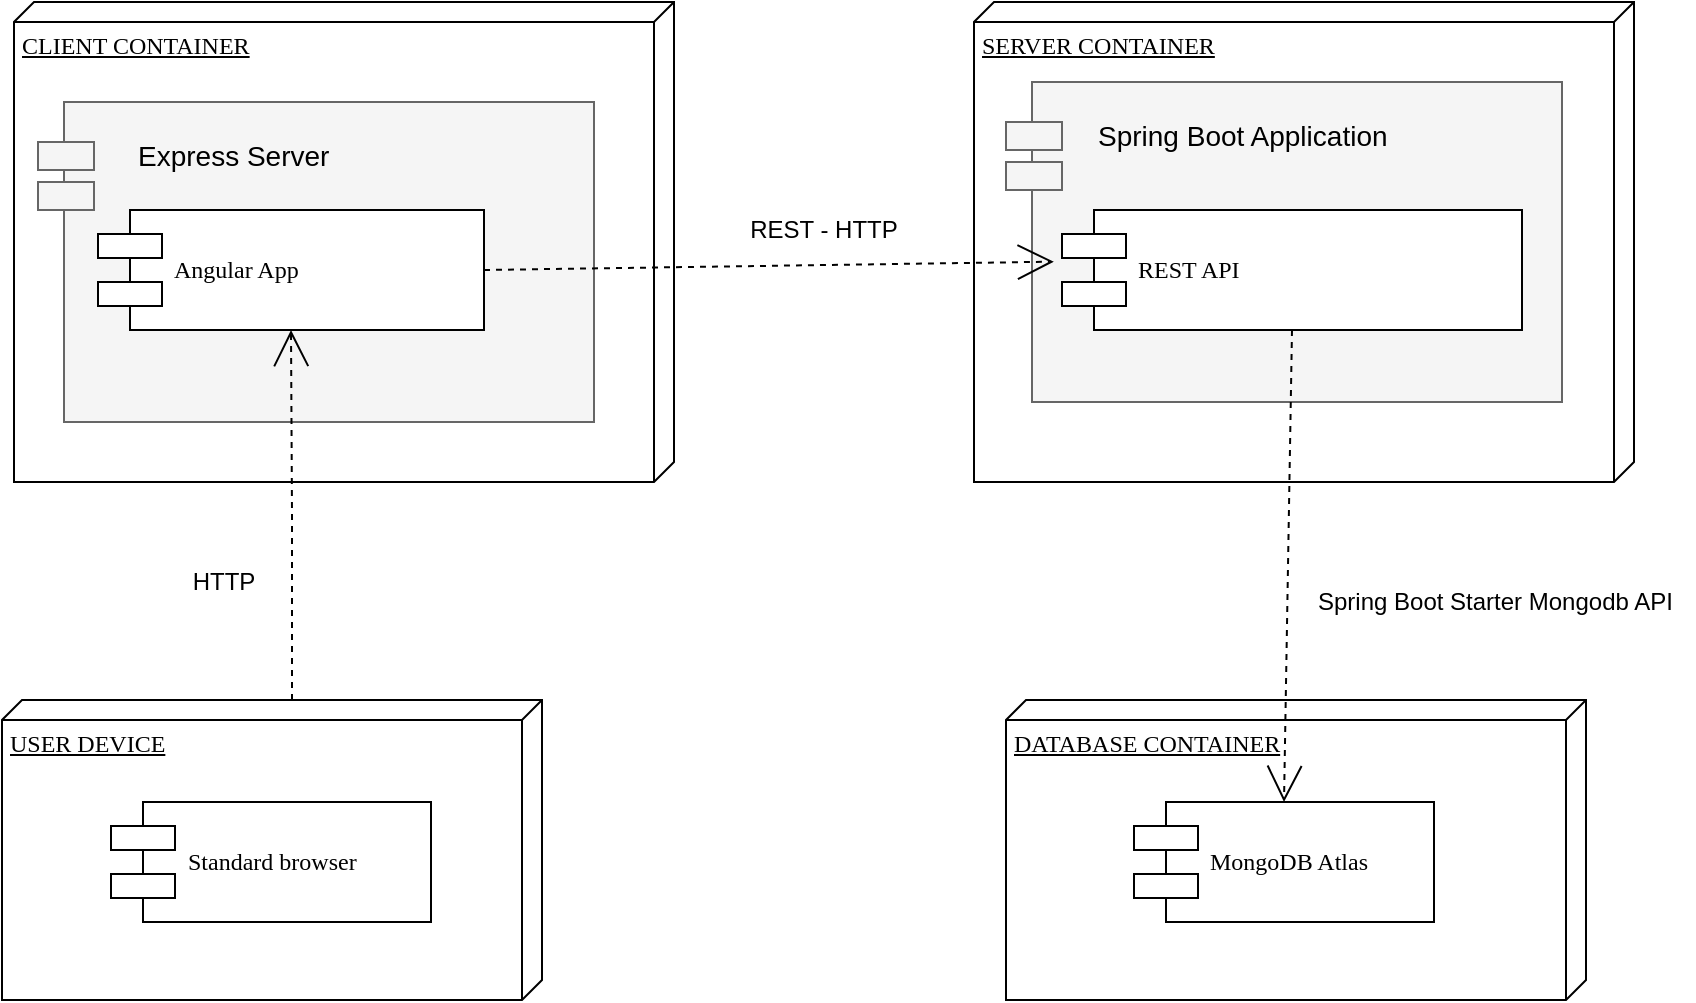<mxfile version="12.1.7" type="device" pages="1"><diagram name="Page-1" id="5f0bae14-7c28-e335-631c-24af17079c00"><mxGraphModel dx="1186" dy="875" grid="1" gridSize="10" guides="1" tooltips="1" connect="1" arrows="1" fold="1" page="1" pageScale="1" pageWidth="1100" pageHeight="850" background="#ffffff" math="0" shadow="0"><root><mxCell id="0"/><mxCell id="1" parent="0"/><mxCell id="39150e848f15840c-2" value="SERVER CONTAINER" style="verticalAlign=top;align=left;spacingTop=8;spacingLeft=2;spacingRight=12;shape=cube;size=10;direction=south;fontStyle=4;html=1;rounded=0;shadow=0;comic=0;labelBackgroundColor=none;strokeColor=#000000;strokeWidth=1;fillColor=#ffffff;fontFamily=Verdana;fontSize=12;fontColor=#000000;" parent="1" vertex="1"><mxGeometry x="600" y="60" width="330" height="240" as="geometry"/></mxCell><mxCell id="_RVpQJgiJUPiCZTbEZN4-16" value="" style="rounded=0;whiteSpace=wrap;html=1;fillColor=#f5f5f5;strokeColor=#666666;fontColor=#333333;" vertex="1" parent="1"><mxGeometry x="629" y="100" width="265" height="160" as="geometry"/></mxCell><mxCell id="39150e848f15840c-1" value="CLIENT CONTAINER" style="verticalAlign=top;align=left;spacingTop=8;spacingLeft=2;spacingRight=12;shape=cube;size=10;direction=south;fontStyle=4;html=1;rounded=0;shadow=0;comic=0;labelBackgroundColor=none;strokeColor=#000000;strokeWidth=1;fillColor=#ffffff;fontFamily=Verdana;fontSize=12;fontColor=#000000;" parent="1" vertex="1"><mxGeometry x="120" y="60" width="330" height="240" as="geometry"/></mxCell><mxCell id="_RVpQJgiJUPiCZTbEZN4-9" value="" style="rounded=0;whiteSpace=wrap;html=1;fillColor=#f5f5f5;strokeColor=#666666;fontColor=#333333;" vertex="1" parent="1"><mxGeometry x="145" y="110" width="265" height="160" as="geometry"/></mxCell><mxCell id="39150e848f15840c-3" value="USER DEVICE" style="verticalAlign=top;align=left;spacingTop=8;spacingLeft=2;spacingRight=12;shape=cube;size=10;direction=south;fontStyle=4;html=1;rounded=0;shadow=0;comic=0;labelBackgroundColor=none;strokeColor=#000000;strokeWidth=1;fillColor=#ffffff;fontFamily=Verdana;fontSize=12;fontColor=#000000;" parent="1" vertex="1"><mxGeometry x="114" y="409" width="270" height="150" as="geometry"/></mxCell><mxCell id="39150e848f15840c-5" value="Angular App" style="shape=component;align=left;spacingLeft=36;rounded=0;shadow=0;comic=0;labelBackgroundColor=none;strokeColor=#000000;strokeWidth=1;fillColor=#ffffff;fontFamily=Verdana;fontSize=12;fontColor=#000000;html=1;" parent="1" vertex="1"><mxGeometry x="162" y="164" width="193" height="60" as="geometry"/></mxCell><mxCell id="39150e848f15840c-7" value="REST API" style="shape=component;align=left;spacingLeft=36;rounded=0;shadow=0;comic=0;labelBackgroundColor=none;strokeColor=#000000;strokeWidth=1;fillColor=#ffffff;fontFamily=Verdana;fontSize=12;fontColor=#000000;html=1;" parent="1" vertex="1"><mxGeometry x="644" y="164" width="230" height="60" as="geometry"/></mxCell><mxCell id="39150e848f15840c-10" value="Standard browser" style="shape=component;align=left;spacingLeft=36;rounded=0;shadow=0;comic=0;labelBackgroundColor=none;strokeColor=#000000;strokeWidth=1;fillColor=#ffffff;fontFamily=Verdana;fontSize=12;fontColor=#000000;html=1;" parent="1" vertex="1"><mxGeometry x="168.5" y="460" width="160" height="60" as="geometry"/></mxCell><mxCell id="39150e848f15840c-11" style="edgeStyle=none;rounded=0;html=1;dashed=1;labelBackgroundColor=none;startArrow=none;startFill=0;startSize=8;endArrow=open;endFill=0;endSize=16;fontFamily=Verdana;fontSize=12;exitX=1;exitY=0.5;exitDx=0;exitDy=0;entryX=0.541;entryY=0.879;entryDx=0;entryDy=0;entryPerimeter=0;" parent="1" source="39150e848f15840c-5" target="39150e848f15840c-2" edge="1"><mxGeometry relative="1" as="geometry"><mxPoint x="1070" y="440" as="sourcePoint"/><mxPoint x="1110" y="290" as="targetPoint"/></mxGeometry></mxCell><mxCell id="39150e848f15840c-15" style="edgeStyle=orthogonalEdgeStyle;rounded=0;html=1;labelBackgroundColor=none;startArrow=none;startFill=0;startSize=8;endArrow=open;endFill=0;endSize=16;fontFamily=Verdana;fontSize=12;dashed=1;exitX=0;exitY=0;exitDx=0;exitDy=125;exitPerimeter=0;entryX=0.5;entryY=1;entryDx=0;entryDy=0;" parent="1" source="39150e848f15840c-3" target="39150e848f15840c-5" edge="1"><mxGeometry relative="1" as="geometry"><Array as="points"/><mxPoint x="330" y="320" as="targetPoint"/></mxGeometry></mxCell><mxCell id="_RVpQJgiJUPiCZTbEZN4-1" value="DATABASE CONTAINER" style="verticalAlign=top;align=left;spacingTop=8;spacingLeft=2;spacingRight=12;shape=cube;size=10;direction=south;fontStyle=4;html=1;rounded=0;shadow=0;comic=0;labelBackgroundColor=none;strokeColor=#000000;strokeWidth=1;fillColor=#ffffff;fontFamily=Verdana;fontSize=12;fontColor=#000000;" vertex="1" parent="1"><mxGeometry x="616" y="409" width="290" height="150" as="geometry"/></mxCell><mxCell id="_RVpQJgiJUPiCZTbEZN4-2" value="MongoDB Atlas" style="shape=component;align=left;spacingLeft=36;rounded=0;shadow=0;comic=0;labelBackgroundColor=none;strokeColor=#000000;strokeWidth=1;fillColor=#ffffff;fontFamily=Verdana;fontSize=12;fontColor=#000000;html=1;" vertex="1" parent="1"><mxGeometry x="680" y="460" width="150" height="60" as="geometry"/></mxCell><mxCell id="_RVpQJgiJUPiCZTbEZN4-4" value="REST - HTTP" style="text;html=1;strokeColor=none;fillColor=none;align=center;verticalAlign=middle;whiteSpace=wrap;rounded=0;rotation=0;" vertex="1" parent="1"><mxGeometry x="480" y="164" width="90" height="20" as="geometry"/></mxCell><mxCell id="39150e848f15840c-12" style="edgeStyle=none;rounded=0;html=1;dashed=1;labelBackgroundColor=none;startArrow=none;startFill=0;startSize=8;endArrow=open;endFill=0;endSize=16;fontFamily=Verdana;fontSize=12;exitX=0.5;exitY=1;exitDx=0;exitDy=0;entryX=0.5;entryY=0;entryDx=0;entryDy=0;" parent="1" source="39150e848f15840c-7" target="_RVpQJgiJUPiCZTbEZN4-2" edge="1"><mxGeometry relative="1" as="geometry"><mxPoint x="1230" y="550" as="sourcePoint"/><mxPoint x="950" y="430" as="targetPoint"/></mxGeometry></mxCell><mxCell id="_RVpQJgiJUPiCZTbEZN4-11" value="" style="rounded=0;whiteSpace=wrap;html=1;fillColor=#f5f5f5;strokeColor=#666666;fontColor=#333333;" vertex="1" parent="1"><mxGeometry x="132" y="130" width="28" height="14" as="geometry"/></mxCell><mxCell id="_RVpQJgiJUPiCZTbEZN4-13" value="" style="rounded=0;whiteSpace=wrap;html=1;fillColor=#f5f5f5;strokeColor=#666666;fontColor=#333333;" vertex="1" parent="1"><mxGeometry x="132" y="150" width="28" height="14" as="geometry"/></mxCell><mxCell id="_RVpQJgiJUPiCZTbEZN4-15" value="&lt;font style=&quot;font-size: 14px&quot;&gt;Express Server&lt;/font&gt;" style="text;html=1;strokeColor=none;fillColor=none;align=left;verticalAlign=middle;whiteSpace=wrap;rounded=0;" vertex="1" parent="1"><mxGeometry x="180" y="127" width="121" height="20" as="geometry"/></mxCell><mxCell id="_RVpQJgiJUPiCZTbEZN4-17" value="" style="rounded=0;whiteSpace=wrap;html=1;fillColor=#f5f5f5;strokeColor=#666666;fontColor=#333333;" vertex="1" parent="1"><mxGeometry x="616" y="120" width="28" height="14" as="geometry"/></mxCell><mxCell id="_RVpQJgiJUPiCZTbEZN4-18" value="" style="rounded=0;whiteSpace=wrap;html=1;fillColor=#f5f5f5;strokeColor=#666666;fontColor=#333333;" vertex="1" parent="1"><mxGeometry x="616" y="140" width="28" height="14" as="geometry"/></mxCell><mxCell id="_RVpQJgiJUPiCZTbEZN4-19" value="&lt;font style=&quot;font-size: 14px&quot;&gt;Spring Boot Application&lt;/font&gt;" style="text;html=1;strokeColor=none;fillColor=none;align=left;verticalAlign=middle;whiteSpace=wrap;rounded=0;" vertex="1" parent="1"><mxGeometry x="660" y="117" width="182" height="20" as="geometry"/></mxCell><mxCell id="_RVpQJgiJUPiCZTbEZN4-20" value="Spring Boot Starter Mongodb API" style="text;html=1;resizable=0;points=[];autosize=1;align=left;verticalAlign=top;spacingTop=-4;" vertex="1" parent="1"><mxGeometry x="770" y="350" width="190" height="20" as="geometry"/></mxCell><mxCell id="_RVpQJgiJUPiCZTbEZN4-21" value="HTTP" style="text;html=1;strokeColor=none;fillColor=none;align=center;verticalAlign=middle;whiteSpace=wrap;rounded=0;rotation=0;" vertex="1" parent="1"><mxGeometry x="180" y="340" width="90" height="20" as="geometry"/></mxCell></root></mxGraphModel></diagram></mxfile>